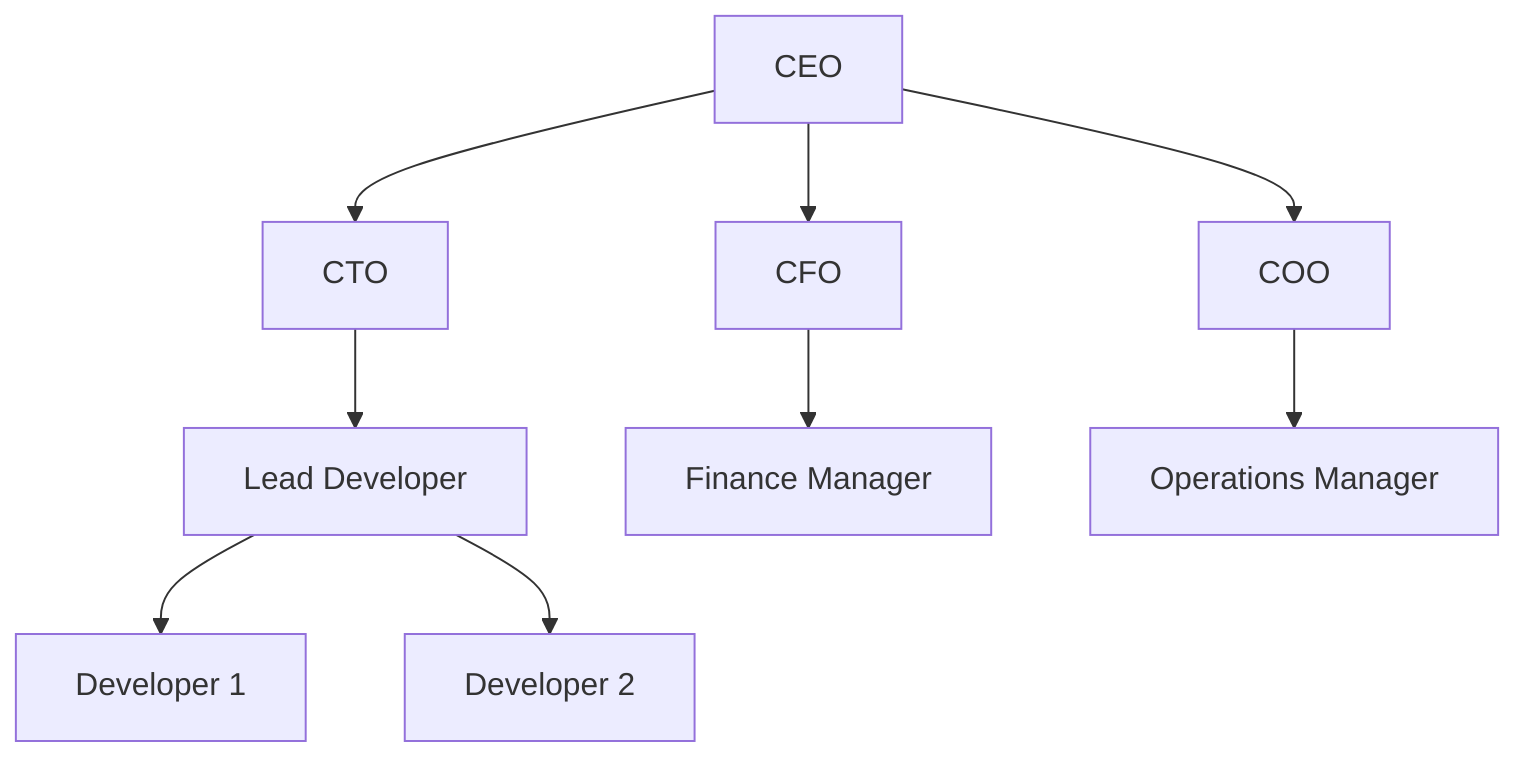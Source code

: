 graph TD
  CEO[CEO]
  CTO[CTO]
  CFO[CFO]
  COO[COO]
  LeadDev[Lead Developer]
  Dev1[Developer 1]
  Dev2[Developer 2]
  FinanceMgr[Finance Manager]
  OpsMgr[Operations Manager]

  CEO --> CTO
  CEO --> CFO
  CEO --> COO

  CTO --> LeadDev
  LeadDev --> Dev1
  LeadDev --> Dev2

  CFO --> FinanceMgr
  COO --> OpsMgr